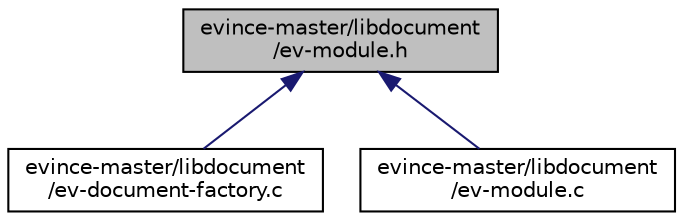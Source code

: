 digraph "evince-master/libdocument/ev-module.h"
{
  edge [fontname="Helvetica",fontsize="10",labelfontname="Helvetica",labelfontsize="10"];
  node [fontname="Helvetica",fontsize="10",shape=record];
  Node1 [label="evince-master/libdocument\l/ev-module.h",height=0.2,width=0.4,color="black", fillcolor="grey75", style="filled" fontcolor="black"];
  Node1 -> Node2 [dir="back",color="midnightblue",fontsize="10",style="solid",fontname="Helvetica"];
  Node2 [label="evince-master/libdocument\l/ev-document-factory.c",height=0.2,width=0.4,color="black", fillcolor="white", style="filled",URL="$de/d50/ev-document-factory_8c.html"];
  Node1 -> Node3 [dir="back",color="midnightblue",fontsize="10",style="solid",fontname="Helvetica"];
  Node3 [label="evince-master/libdocument\l/ev-module.c",height=0.2,width=0.4,color="black", fillcolor="white", style="filled",URL="$da/d3a/ev-module_8c.html"];
}
